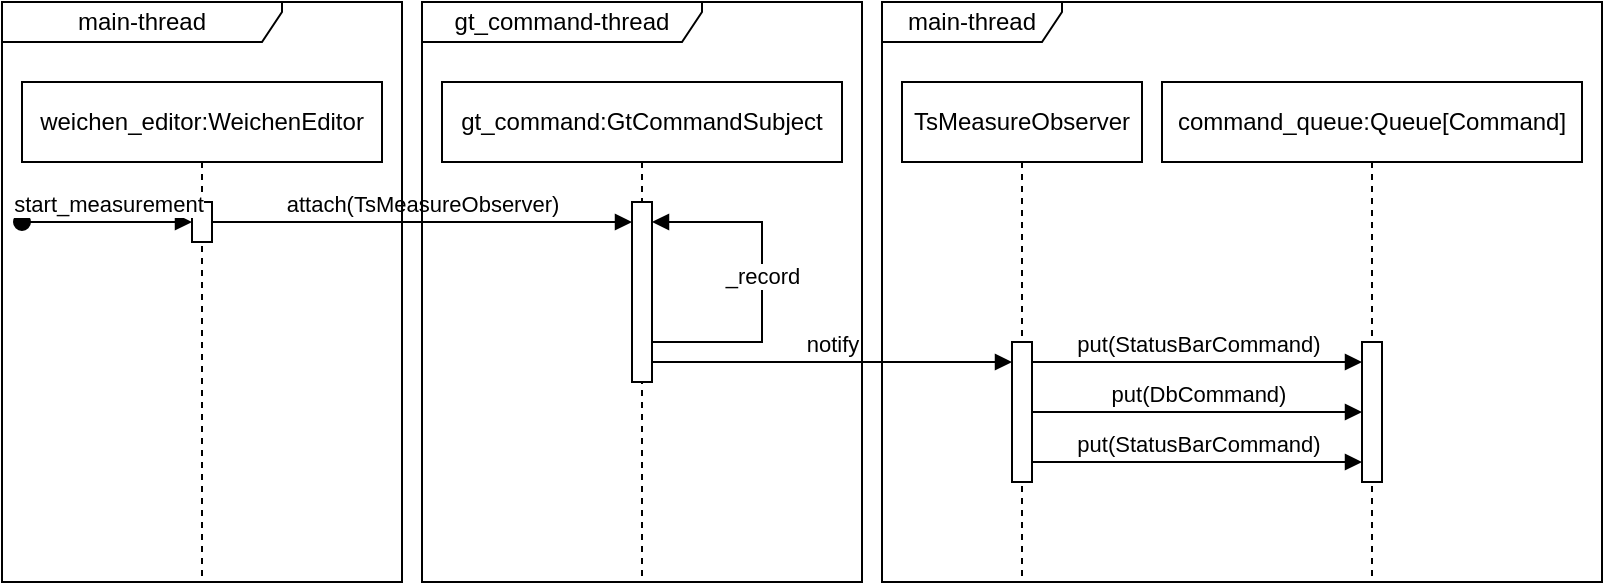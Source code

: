 <mxfile version="23.1.5" type="github">
  <diagram name="Page-1" id="c4tMYzNzFPlFTSW49CZo">
    <mxGraphModel dx="1022" dy="1103" grid="1" gridSize="10" guides="1" tooltips="1" connect="1" arrows="1" fold="1" page="1" pageScale="1" pageWidth="850" pageHeight="1100" math="0" shadow="0">
      <root>
        <mxCell id="0" />
        <mxCell id="1" parent="0" />
        <mxCell id="TC2V2bkEGC9yVTBu2Jy7-1" value="weichen_editor:WeichenEditor" style="shape=umlLifeline;perimeter=lifelinePerimeter;whiteSpace=wrap;html=1;container=1;dropTarget=0;collapsible=0;recursiveResize=0;outlineConnect=0;portConstraint=eastwest;newEdgeStyle={&quot;curved&quot;:0,&quot;rounded&quot;:0};" parent="1" vertex="1">
          <mxGeometry x="30" y="50" width="180" height="250" as="geometry" />
        </mxCell>
        <mxCell id="YTrCrGtHc1NYBhGN6iH7-3" value="" style="html=1;points=[[0,0,0,0,5],[0,1,0,0,-5],[1,0,0,0,5],[1,1,0,0,-5]];perimeter=orthogonalPerimeter;outlineConnect=0;targetShapes=umlLifeline;portConstraint=eastwest;newEdgeStyle={&quot;curved&quot;:0,&quot;rounded&quot;:0};" parent="TC2V2bkEGC9yVTBu2Jy7-1" vertex="1">
          <mxGeometry x="85" y="60" width="10" height="20" as="geometry" />
        </mxCell>
        <mxCell id="TC2V2bkEGC9yVTBu2Jy7-2" value="gt_command:GtCommandSubject" style="shape=umlLifeline;whiteSpace=wrap;html=1;container=1;dropTarget=0;collapsible=0;recursiveResize=0;outlineConnect=0;portConstraint=eastwest;newEdgeStyle={&quot;curved&quot;:0,&quot;rounded&quot;:0};points=[[0,0,0,0,5],[0,1,0,0,-5],[1,0,0,0,5],[1,1,0,0,-5]];perimeter=rectanglePerimeter;targetShapes=umlLifeline;participant=label;" parent="1" vertex="1">
          <mxGeometry x="240" y="50" width="200" height="250" as="geometry" />
        </mxCell>
        <mxCell id="YTrCrGtHc1NYBhGN6iH7-5" value="" style="html=1;points=[[0,0,0,0,5],[0,1,0,0,-5],[1,0,0,0,5],[1,1,0,0,-5]];perimeter=orthogonalPerimeter;outlineConnect=0;targetShapes=umlLifeline;portConstraint=eastwest;newEdgeStyle={&quot;curved&quot;:0,&quot;rounded&quot;:0};" parent="TC2V2bkEGC9yVTBu2Jy7-2" vertex="1">
          <mxGeometry x="95" y="60" width="10" height="90" as="geometry" />
        </mxCell>
        <mxCell id="YTrCrGtHc1NYBhGN6iH7-8" value="_record" style="html=1;verticalAlign=bottom;endArrow=block;curved=0;rounded=0;" parent="TC2V2bkEGC9yVTBu2Jy7-2" source="YTrCrGtHc1NYBhGN6iH7-5" target="YTrCrGtHc1NYBhGN6iH7-5" edge="1">
          <mxGeometry x="-0.062" width="80" relative="1" as="geometry">
            <mxPoint x="120" y="130" as="sourcePoint" />
            <mxPoint x="200" y="130" as="targetPoint" />
            <Array as="points">
              <mxPoint x="130" y="130" />
              <mxPoint x="160" y="130" />
              <mxPoint x="160" y="70" />
              <mxPoint x="130" y="70" />
            </Array>
            <mxPoint as="offset" />
          </mxGeometry>
        </mxCell>
        <mxCell id="TC2V2bkEGC9yVTBu2Jy7-3" value="TsMeasureObserver" style="shape=umlLifeline;perimeter=lifelinePerimeter;whiteSpace=wrap;html=1;container=1;dropTarget=0;collapsible=0;recursiveResize=0;outlineConnect=0;portConstraint=eastwest;newEdgeStyle={&quot;curved&quot;:0,&quot;rounded&quot;:0};" parent="1" vertex="1">
          <mxGeometry x="470" y="50" width="120" height="250" as="geometry" />
        </mxCell>
        <mxCell id="YTrCrGtHc1NYBhGN6iH7-9" value="" style="html=1;points=[[0,0,0,0,5],[0,1,0,0,-5],[1,0,0,0,5],[1,1,0,0,-5]];perimeter=orthogonalPerimeter;outlineConnect=0;targetShapes=umlLifeline;portConstraint=eastwest;newEdgeStyle={&quot;curved&quot;:0,&quot;rounded&quot;:0};" parent="TC2V2bkEGC9yVTBu2Jy7-3" vertex="1">
          <mxGeometry x="55" y="130" width="10" height="70" as="geometry" />
        </mxCell>
        <mxCell id="YTrCrGtHc1NYBhGN6iH7-1" value="command_queue:Queue[Command]" style="shape=umlLifeline;perimeter=lifelinePerimeter;whiteSpace=wrap;html=1;container=1;dropTarget=0;collapsible=0;recursiveResize=0;outlineConnect=0;portConstraint=eastwest;newEdgeStyle={&quot;curved&quot;:0,&quot;rounded&quot;:0};" parent="1" vertex="1">
          <mxGeometry x="600" y="50" width="210" height="250" as="geometry" />
        </mxCell>
        <mxCell id="YTrCrGtHc1NYBhGN6iH7-11" value="" style="html=1;points=[[0,0,0,0,5],[0,1,0,0,-5],[1,0,0,0,5],[1,1,0,0,-5]];perimeter=orthogonalPerimeter;outlineConnect=0;targetShapes=umlLifeline;portConstraint=eastwest;newEdgeStyle={&quot;curved&quot;:0,&quot;rounded&quot;:0};" parent="YTrCrGtHc1NYBhGN6iH7-1" vertex="1">
          <mxGeometry x="100" y="130" width="10" height="70" as="geometry" />
        </mxCell>
        <mxCell id="YTrCrGtHc1NYBhGN6iH7-4" value="start_measurement" style="html=1;verticalAlign=bottom;startArrow=oval;startFill=1;endArrow=block;startSize=8;curved=0;rounded=0;" parent="1" target="YTrCrGtHc1NYBhGN6iH7-3" edge="1">
          <mxGeometry width="60" relative="1" as="geometry">
            <mxPoint x="30" y="120" as="sourcePoint" />
            <mxPoint x="109.5" y="120" as="targetPoint" />
          </mxGeometry>
        </mxCell>
        <mxCell id="YTrCrGtHc1NYBhGN6iH7-7" value="attach(TsMeasureObserver)" style="html=1;verticalAlign=bottom;endArrow=block;curved=0;rounded=0;" parent="1" source="YTrCrGtHc1NYBhGN6iH7-3" target="YTrCrGtHc1NYBhGN6iH7-5" edge="1">
          <mxGeometry width="80" relative="1" as="geometry">
            <mxPoint x="170" y="90" as="sourcePoint" />
            <mxPoint x="250" y="90" as="targetPoint" />
          </mxGeometry>
        </mxCell>
        <mxCell id="YTrCrGtHc1NYBhGN6iH7-10" value="notify" style="html=1;verticalAlign=bottom;endArrow=block;curved=0;rounded=0;" parent="1" source="YTrCrGtHc1NYBhGN6iH7-5" target="YTrCrGtHc1NYBhGN6iH7-9" edge="1">
          <mxGeometry width="80" relative="1" as="geometry">
            <mxPoint x="350" y="200" as="sourcePoint" />
            <mxPoint x="465" y="200" as="targetPoint" />
            <Array as="points">
              <mxPoint x="410" y="190" />
            </Array>
          </mxGeometry>
        </mxCell>
        <mxCell id="YTrCrGtHc1NYBhGN6iH7-12" value="put(DbCommand)" style="html=1;verticalAlign=bottom;endArrow=block;curved=0;rounded=0;" parent="1" source="YTrCrGtHc1NYBhGN6iH7-9" target="YTrCrGtHc1NYBhGN6iH7-11" edge="1">
          <mxGeometry width="80" relative="1" as="geometry">
            <mxPoint x="560" y="190" as="sourcePoint" />
            <mxPoint x="640" y="190" as="targetPoint" />
          </mxGeometry>
        </mxCell>
        <mxCell id="YTrCrGtHc1NYBhGN6iH7-13" value="put(StatusBarCommand)" style="html=1;verticalAlign=bottom;endArrow=block;curved=0;rounded=0;" parent="1" source="YTrCrGtHc1NYBhGN6iH7-9" target="YTrCrGtHc1NYBhGN6iH7-11" edge="1">
          <mxGeometry width="80" relative="1" as="geometry">
            <mxPoint x="560" y="220" as="sourcePoint" />
            <mxPoint x="640" y="220" as="targetPoint" />
            <Array as="points">
              <mxPoint x="610" y="190" />
            </Array>
          </mxGeometry>
        </mxCell>
        <mxCell id="YTrCrGtHc1NYBhGN6iH7-14" value="put(StatusBarCommand)" style="html=1;verticalAlign=bottom;endArrow=block;curved=0;rounded=0;" parent="1" source="YTrCrGtHc1NYBhGN6iH7-9" target="YTrCrGtHc1NYBhGN6iH7-11" edge="1">
          <mxGeometry width="80" relative="1" as="geometry">
            <mxPoint x="560" y="240" as="sourcePoint" />
            <mxPoint x="640" y="240" as="targetPoint" />
            <Array as="points">
              <mxPoint x="620" y="240" />
            </Array>
          </mxGeometry>
        </mxCell>
        <mxCell id="0dsX4SePaOM0WcHyQO40-1" value="main-thread" style="shape=umlFrame;whiteSpace=wrap;html=1;pointerEvents=0;width=140;height=20;" vertex="1" parent="1">
          <mxGeometry x="20" y="10" width="200" height="290" as="geometry" />
        </mxCell>
        <mxCell id="0dsX4SePaOM0WcHyQO40-2" value="gt_command-thread" style="shape=umlFrame;whiteSpace=wrap;html=1;pointerEvents=0;width=140;height=20;" vertex="1" parent="1">
          <mxGeometry x="230" y="10" width="220" height="290" as="geometry" />
        </mxCell>
        <mxCell id="0dsX4SePaOM0WcHyQO40-3" value="main-thread" style="shape=umlFrame;whiteSpace=wrap;html=1;pointerEvents=0;width=90;height=20;" vertex="1" parent="1">
          <mxGeometry x="460" y="10" width="360" height="290" as="geometry" />
        </mxCell>
      </root>
    </mxGraphModel>
  </diagram>
</mxfile>
